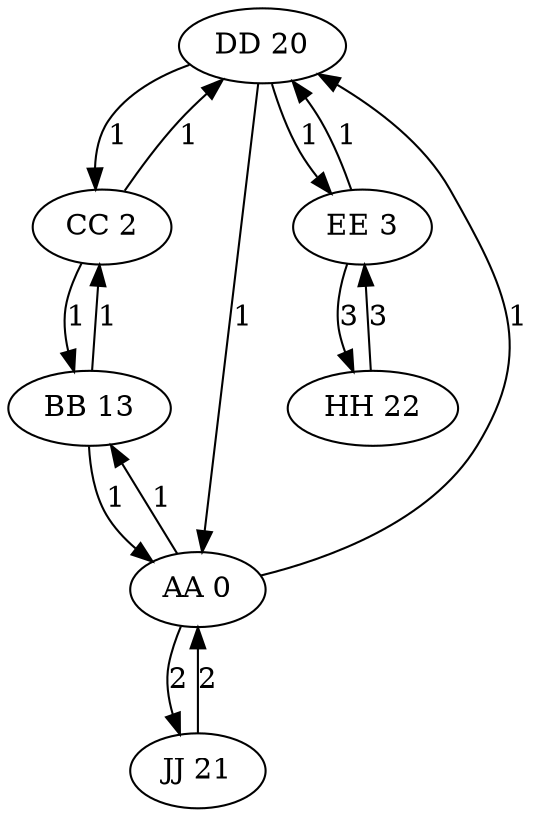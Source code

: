 digraph {
DD [label ="DD 20"]
DD -> CC [label =1]
DD -> AA [label =1]
DD -> EE [label =1]
BB [label ="BB 13"]
BB -> CC [label =1]
BB -> AA [label =1]
CC [label ="CC 2"]
CC -> DD [label =1]
CC -> BB [label =1]
HH [label ="HH 22"]
HH -> EE [label =3]
JJ [label ="JJ 21"]
JJ -> AA [label =2]
AA [label ="AA 0"]
AA -> DD [label =1]
AA -> JJ [label =2]
AA -> BB [label =1]
EE [label ="EE 3"]
EE -> HH [label =3]
EE -> DD [label =1]
}